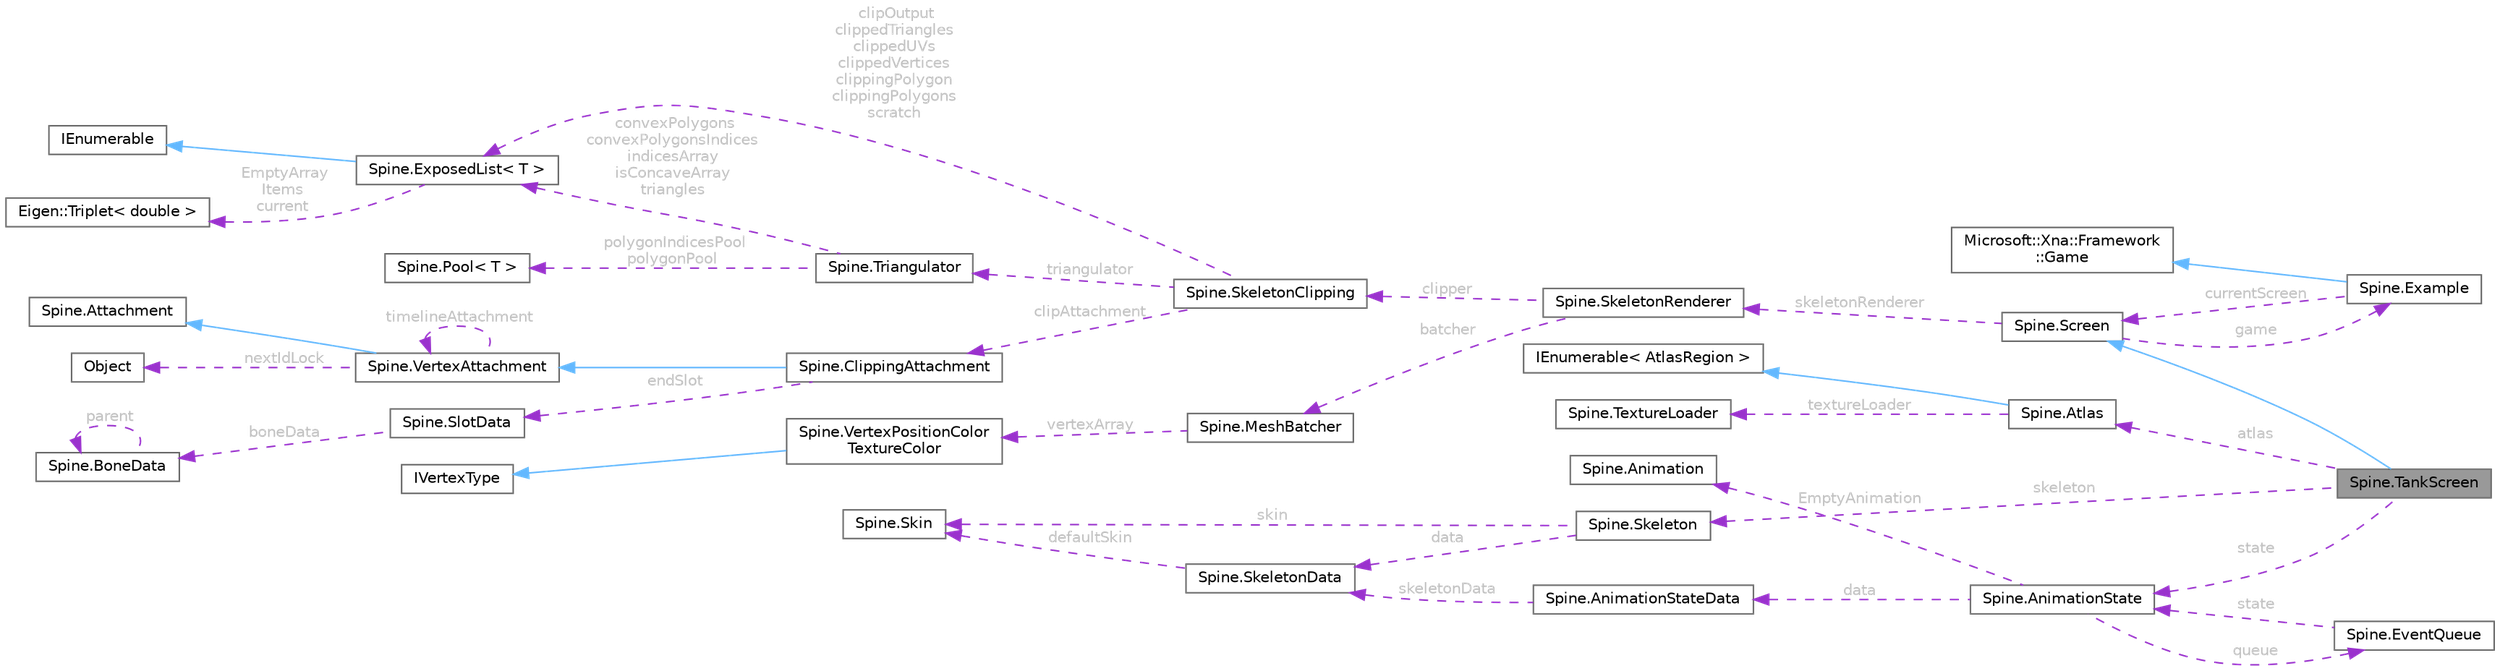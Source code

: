 digraph "Spine.TankScreen"
{
 // LATEX_PDF_SIZE
  bgcolor="transparent";
  edge [fontname=Helvetica,fontsize=10,labelfontname=Helvetica,labelfontsize=10];
  node [fontname=Helvetica,fontsize=10,shape=box,height=0.2,width=0.4];
  rankdir="LR";
  Node1 [id="Node000001",label="Spine.TankScreen",height=0.2,width=0.4,color="gray40", fillcolor="grey60", style="filled", fontcolor="black",tooltip="The tank screen shows how to enable two color tinting."];
  Node2 -> Node1 [id="edge37_Node000001_Node000002",dir="back",color="steelblue1",style="solid",tooltip=" "];
  Node2 [id="Node000002",label="Spine.Screen",height=0.2,width=0.4,color="gray40", fillcolor="white", style="filled",URL="$class_spine_1_1_screen.html",tooltip=" "];
  Node3 -> Node2 [id="edge38_Node000002_Node000003",dir="back",color="darkorchid3",style="dashed",tooltip=" ",label=" game",fontcolor="grey" ];
  Node3 [id="Node000003",label="Spine.Example",height=0.2,width=0.4,color="gray40", fillcolor="white", style="filled",URL="$class_spine_1_1_example.html",tooltip=" "];
  Node4 -> Node3 [id="edge39_Node000003_Node000004",dir="back",color="steelblue1",style="solid",tooltip=" "];
  Node4 [id="Node000004",label="Microsoft::Xna::Framework\l::Game",height=0.2,width=0.4,color="gray40", fillcolor="white", style="filled",tooltip=" "];
  Node2 -> Node3 [id="edge40_Node000003_Node000002",dir="back",color="darkorchid3",style="dashed",tooltip=" ",label=" currentScreen",fontcolor="grey" ];
  Node5 -> Node2 [id="edge41_Node000002_Node000005",dir="back",color="darkorchid3",style="dashed",tooltip=" ",label=" skeletonRenderer",fontcolor="grey" ];
  Node5 [id="Node000005",label="Spine.SkeletonRenderer",height=0.2,width=0.4,color="gray40", fillcolor="white", style="filled",URL="$class_spine_1_1_skeleton_renderer.html",tooltip="Draws region and mesh attachments."];
  Node6 -> Node5 [id="edge42_Node000005_Node000006",dir="back",color="darkorchid3",style="dashed",tooltip=" ",label=" clipper",fontcolor="grey" ];
  Node6 [id="Node000006",label="Spine.SkeletonClipping",height=0.2,width=0.4,color="gray40", fillcolor="white", style="filled",URL="$class_spine_1_1_skeleton_clipping.html",tooltip=" "];
  Node7 -> Node6 [id="edge43_Node000006_Node000007",dir="back",color="darkorchid3",style="dashed",tooltip=" ",label=" triangulator",fontcolor="grey" ];
  Node7 [id="Node000007",label="Spine.Triangulator",height=0.2,width=0.4,color="gray40", fillcolor="white", style="filled",URL="$class_spine_1_1_triangulator.html",tooltip=" "];
  Node8 -> Node7 [id="edge44_Node000007_Node000008",dir="back",color="darkorchid3",style="dashed",tooltip=" ",label=" convexPolygons\nconvexPolygonsIndices\nindicesArray\nisConcaveArray\ntriangles",fontcolor="grey" ];
  Node8 [id="Node000008",label="Spine.ExposedList\< T \>",height=0.2,width=0.4,color="gray40", fillcolor="white", style="filled",URL="$class_spine_1_1_exposed_list-1-g.html",tooltip=" "];
  Node9 -> Node8 [id="edge45_Node000008_Node000009",dir="back",color="steelblue1",style="solid",tooltip=" "];
  Node9 [id="Node000009",label="IEnumerable",height=0.2,width=0.4,color="gray40", fillcolor="white", style="filled",tooltip=" "];
  Node10 -> Node8 [id="edge46_Node000008_Node000010",dir="back",color="darkorchid3",style="dashed",tooltip=" ",label=" EmptyArray\nItems\ncurrent",fontcolor="grey" ];
  Node10 [id="Node000010",label="Eigen::Triplet\< double \>",height=0.2,width=0.4,color="gray40", fillcolor="white", style="filled",URL="$class_eigen_1_1_triplet.html",tooltip=" "];
  Node11 -> Node7 [id="edge47_Node000007_Node000011",dir="back",color="darkorchid3",style="dashed",tooltip=" ",label=" polygonIndicesPool\npolygonPool",fontcolor="grey" ];
  Node11 [id="Node000011",label="Spine.Pool\< T \>",height=0.2,width=0.4,color="gray40", fillcolor="white", style="filled",URL="$class_spine_1_1_pool-1-g.html",tooltip=" "];
  Node8 -> Node6 [id="edge48_Node000006_Node000008",dir="back",color="darkorchid3",style="dashed",tooltip=" ",label=" clipOutput\nclippedTriangles\nclippedUVs\nclippedVertices\nclippingPolygon\nclippingPolygons\nscratch",fontcolor="grey" ];
  Node12 -> Node6 [id="edge49_Node000006_Node000012",dir="back",color="darkorchid3",style="dashed",tooltip=" ",label=" clipAttachment",fontcolor="grey" ];
  Node12 [id="Node000012",label="Spine.ClippingAttachment",height=0.2,width=0.4,color="gray40", fillcolor="white", style="filled",URL="$class_spine_1_1_clipping_attachment.html",tooltip=" "];
  Node13 -> Node12 [id="edge50_Node000012_Node000013",dir="back",color="steelblue1",style="solid",tooltip=" "];
  Node13 [id="Node000013",label="Spine.VertexAttachment",height=0.2,width=0.4,color="gray40", fillcolor="white", style="filled",URL="$class_spine_1_1_vertex_attachment.html",tooltip=">An attachment with vertices that are transformed by one or more bones and can be deformed by a slot'..."];
  Node14 -> Node13 [id="edge51_Node000013_Node000014",dir="back",color="steelblue1",style="solid",tooltip=" "];
  Node14 [id="Node000014",label="Spine.Attachment",height=0.2,width=0.4,color="gray40", fillcolor="white", style="filled",URL="$class_spine_1_1_attachment.html",tooltip="The base class for all attachments."];
  Node15 -> Node13 [id="edge52_Node000013_Node000015",dir="back",color="darkorchid3",style="dashed",tooltip=" ",label=" nextIdLock",fontcolor="grey" ];
  Node15 [id="Node000015",label="Object",height=0.2,width=0.4,color="gray40", fillcolor="white", style="filled",URL="$class_object.html",tooltip=" "];
  Node13 -> Node13 [id="edge53_Node000013_Node000013",dir="back",color="darkorchid3",style="dashed",tooltip=" ",label=" timelineAttachment",fontcolor="grey" ];
  Node16 -> Node12 [id="edge54_Node000012_Node000016",dir="back",color="darkorchid3",style="dashed",tooltip=" ",label=" endSlot",fontcolor="grey" ];
  Node16 [id="Node000016",label="Spine.SlotData",height=0.2,width=0.4,color="gray40", fillcolor="white", style="filled",URL="$class_spine_1_1_slot_data.html",tooltip=" "];
  Node17 -> Node16 [id="edge55_Node000016_Node000017",dir="back",color="darkorchid3",style="dashed",tooltip=" ",label=" boneData",fontcolor="grey" ];
  Node17 [id="Node000017",label="Spine.BoneData",height=0.2,width=0.4,color="gray40", fillcolor="white", style="filled",URL="$class_spine_1_1_bone_data.html",tooltip=" "];
  Node17 -> Node17 [id="edge56_Node000017_Node000017",dir="back",color="darkorchid3",style="dashed",tooltip=" ",label=" parent",fontcolor="grey" ];
  Node18 -> Node5 [id="edge57_Node000005_Node000018",dir="back",color="darkorchid3",style="dashed",tooltip=" ",label=" batcher",fontcolor="grey" ];
  Node18 [id="Node000018",label="Spine.MeshBatcher",height=0.2,width=0.4,color="gray40", fillcolor="white", style="filled",URL="$class_spine_1_1_mesh_batcher.html",tooltip="Draws batched meshes."];
  Node19 -> Node18 [id="edge58_Node000018_Node000019",dir="back",color="darkorchid3",style="dashed",tooltip=" ",label=" vertexArray",fontcolor="grey" ];
  Node19 [id="Node000019",label="Spine.VertexPositionColor\lTextureColor",height=0.2,width=0.4,color="gray40", fillcolor="white", style="filled",URL="$struct_spine_1_1_vertex_position_color_texture_color.html",tooltip=" "];
  Node20 -> Node19 [id="edge59_Node000019_Node000020",dir="back",color="steelblue1",style="solid",tooltip=" "];
  Node20 [id="Node000020",label="IVertexType",height=0.2,width=0.4,color="gray40", fillcolor="white", style="filled",tooltip=" "];
  Node21 -> Node1 [id="edge60_Node000001_Node000021",dir="back",color="darkorchid3",style="dashed",tooltip=" ",label=" atlas",fontcolor="grey" ];
  Node21 [id="Node000021",label="Spine.Atlas",height=0.2,width=0.4,color="gray40", fillcolor="white", style="filled",URL="$class_spine_1_1_atlas.html",tooltip=" "];
  Node22 -> Node21 [id="edge61_Node000021_Node000022",dir="back",color="steelblue1",style="solid",tooltip=" "];
  Node22 [id="Node000022",label="IEnumerable\< AtlasRegion \>",height=0.2,width=0.4,color="gray40", fillcolor="white", style="filled",tooltip=" "];
  Node23 -> Node21 [id="edge62_Node000021_Node000023",dir="back",color="darkorchid3",style="dashed",tooltip=" ",label=" textureLoader",fontcolor="grey" ];
  Node23 [id="Node000023",label="Spine.TextureLoader",height=0.2,width=0.4,color="gray40", fillcolor="white", style="filled",URL="$interface_spine_1_1_texture_loader.html",tooltip=" "];
  Node24 -> Node1 [id="edge63_Node000001_Node000024",dir="back",color="darkorchid3",style="dashed",tooltip=" ",label=" skeleton",fontcolor="grey" ];
  Node24 [id="Node000024",label="Spine.Skeleton",height=0.2,width=0.4,color="gray40", fillcolor="white", style="filled",URL="$class_spine_1_1_skeleton.html",tooltip=" "];
  Node25 -> Node24 [id="edge64_Node000024_Node000025",dir="back",color="darkorchid3",style="dashed",tooltip=" ",label=" data",fontcolor="grey" ];
  Node25 [id="Node000025",label="Spine.SkeletonData",height=0.2,width=0.4,color="gray40", fillcolor="white", style="filled",URL="$class_spine_1_1_skeleton_data.html",tooltip="Stores the setup pose and all of the stateless data for a skeleton."];
  Node26 -> Node25 [id="edge65_Node000025_Node000026",dir="back",color="darkorchid3",style="dashed",tooltip=" ",label=" defaultSkin",fontcolor="grey" ];
  Node26 [id="Node000026",label="Spine.Skin",height=0.2,width=0.4,color="gray40", fillcolor="white", style="filled",URL="$class_spine_1_1_skin.html",tooltip="Stores attachments by slot index and attachment name."];
  Node26 -> Node24 [id="edge66_Node000024_Node000026",dir="back",color="darkorchid3",style="dashed",tooltip=" ",label=" skin",fontcolor="grey" ];
  Node27 -> Node1 [id="edge67_Node000001_Node000027",dir="back",color="darkorchid3",style="dashed",tooltip=" ",label=" state",fontcolor="grey" ];
  Node27 [id="Node000027",label="Spine.AnimationState",height=0.2,width=0.4,color="gray40", fillcolor="white", style="filled",URL="$class_spine_1_1_animation_state.html",tooltip=" "];
  Node28 -> Node27 [id="edge68_Node000027_Node000028",dir="back",color="darkorchid3",style="dashed",tooltip=" ",label=" EmptyAnimation",fontcolor="grey" ];
  Node28 [id="Node000028",label="Spine.Animation",height=0.2,width=0.4,color="gray40", fillcolor="white", style="filled",URL="$class_spine_1_1_animation.html",tooltip="Stores a list of timelines to animate a skeleton's pose over time."];
  Node29 -> Node27 [id="edge69_Node000027_Node000029",dir="back",color="darkorchid3",style="dashed",tooltip=" ",label=" data",fontcolor="grey" ];
  Node29 [id="Node000029",label="Spine.AnimationStateData",height=0.2,width=0.4,color="gray40", fillcolor="white", style="filled",URL="$class_spine_1_1_animation_state_data.html",tooltip="Stores mix (crossfade) durations to be applied when AnimationState animations are changed."];
  Node25 -> Node29 [id="edge70_Node000029_Node000025",dir="back",color="darkorchid3",style="dashed",tooltip=" ",label=" skeletonData",fontcolor="grey" ];
  Node30 -> Node27 [id="edge71_Node000027_Node000030",dir="back",color="darkorchid3",style="dashed",tooltip=" ",label=" queue",fontcolor="grey" ];
  Node30 [id="Node000030",label="Spine.EventQueue",height=0.2,width=0.4,color="gray40", fillcolor="white", style="filled",URL="$class_spine_1_1_event_queue.html",tooltip=" "];
  Node27 -> Node30 [id="edge72_Node000030_Node000027",dir="back",color="darkorchid3",style="dashed",tooltip=" ",label=" state",fontcolor="grey" ];
}
